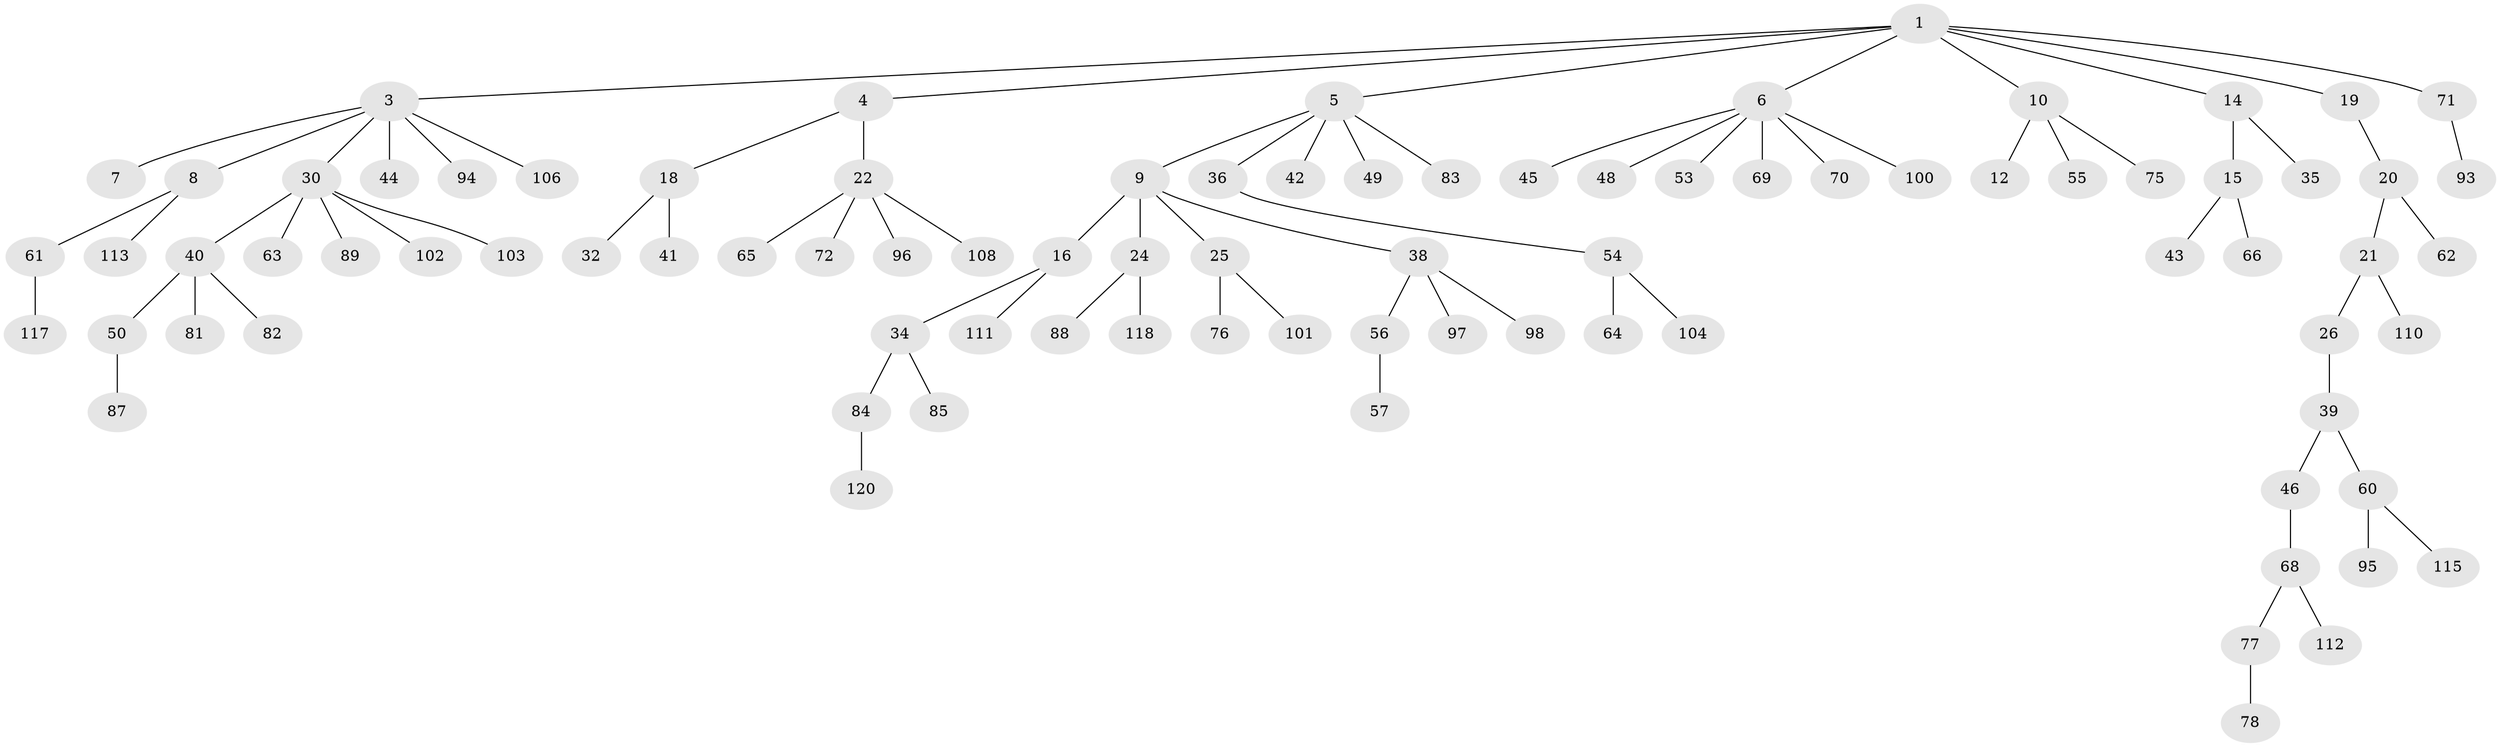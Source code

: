 // original degree distribution, {4: 0.06611570247933884, 6: 0.03305785123966942, 5: 0.01652892561983471, 1: 0.47107438016528924, 3: 0.14049586776859505, 2: 0.2727272727272727}
// Generated by graph-tools (version 1.1) at 2025/42/03/06/25 10:42:04]
// undirected, 88 vertices, 87 edges
graph export_dot {
graph [start="1"]
  node [color=gray90,style=filled];
  1 [super="+2"];
  3 [super="+27"];
  4 [super="+51"];
  5 [super="+28"];
  6 [super="+13"];
  7;
  8 [super="+107"];
  9;
  10 [super="+11"];
  12 [super="+33"];
  14;
  15 [super="+17"];
  16 [super="+29"];
  18;
  19;
  20;
  21 [super="+23"];
  22 [super="+59"];
  24 [super="+79"];
  25 [super="+52"];
  26 [super="+31"];
  30;
  32 [super="+119"];
  34 [super="+37"];
  35 [super="+73"];
  36;
  38 [super="+92"];
  39 [super="+105"];
  40 [super="+47"];
  41;
  42;
  43;
  44;
  45 [super="+114"];
  46;
  48 [super="+86"];
  49;
  50 [super="+58"];
  53 [super="+109"];
  54 [super="+67"];
  55;
  56;
  57;
  60 [super="+80"];
  61;
  62;
  63;
  64 [super="+74"];
  65;
  66;
  68;
  69;
  70 [super="+99"];
  71;
  72 [super="+90"];
  75;
  76;
  77;
  78;
  81 [super="+91"];
  82;
  83;
  84 [super="+116"];
  85;
  87;
  88;
  89;
  93;
  94;
  95;
  96;
  97;
  98 [super="+121"];
  100;
  101;
  102;
  103;
  104;
  106;
  108;
  110;
  111;
  112;
  113;
  115;
  117;
  118;
  120;
  1 -- 6;
  1 -- 10;
  1 -- 71;
  1 -- 3;
  1 -- 4;
  1 -- 5;
  1 -- 19;
  1 -- 14;
  3 -- 7;
  3 -- 8;
  3 -- 44;
  3 -- 106;
  3 -- 94;
  3 -- 30;
  4 -- 18;
  4 -- 22;
  5 -- 9;
  5 -- 36;
  5 -- 49;
  5 -- 83;
  5 -- 42;
  6 -- 45;
  6 -- 48;
  6 -- 100;
  6 -- 70;
  6 -- 53;
  6 -- 69;
  8 -- 61;
  8 -- 113;
  9 -- 16;
  9 -- 24;
  9 -- 25;
  9 -- 38;
  10 -- 75;
  10 -- 12;
  10 -- 55;
  14 -- 15;
  14 -- 35;
  15 -- 66;
  15 -- 43;
  16 -- 34;
  16 -- 111;
  18 -- 32;
  18 -- 41;
  19 -- 20;
  20 -- 21;
  20 -- 62;
  21 -- 26;
  21 -- 110;
  22 -- 65;
  22 -- 108;
  22 -- 72;
  22 -- 96;
  24 -- 88;
  24 -- 118;
  25 -- 76;
  25 -- 101;
  26 -- 39;
  30 -- 40;
  30 -- 63;
  30 -- 89;
  30 -- 102;
  30 -- 103;
  34 -- 84;
  34 -- 85;
  36 -- 54;
  38 -- 56;
  38 -- 97;
  38 -- 98;
  39 -- 46;
  39 -- 60;
  40 -- 50;
  40 -- 82;
  40 -- 81;
  46 -- 68;
  50 -- 87;
  54 -- 64;
  54 -- 104;
  56 -- 57;
  60 -- 115;
  60 -- 95;
  61 -- 117;
  68 -- 77;
  68 -- 112;
  71 -- 93;
  77 -- 78;
  84 -- 120;
}
